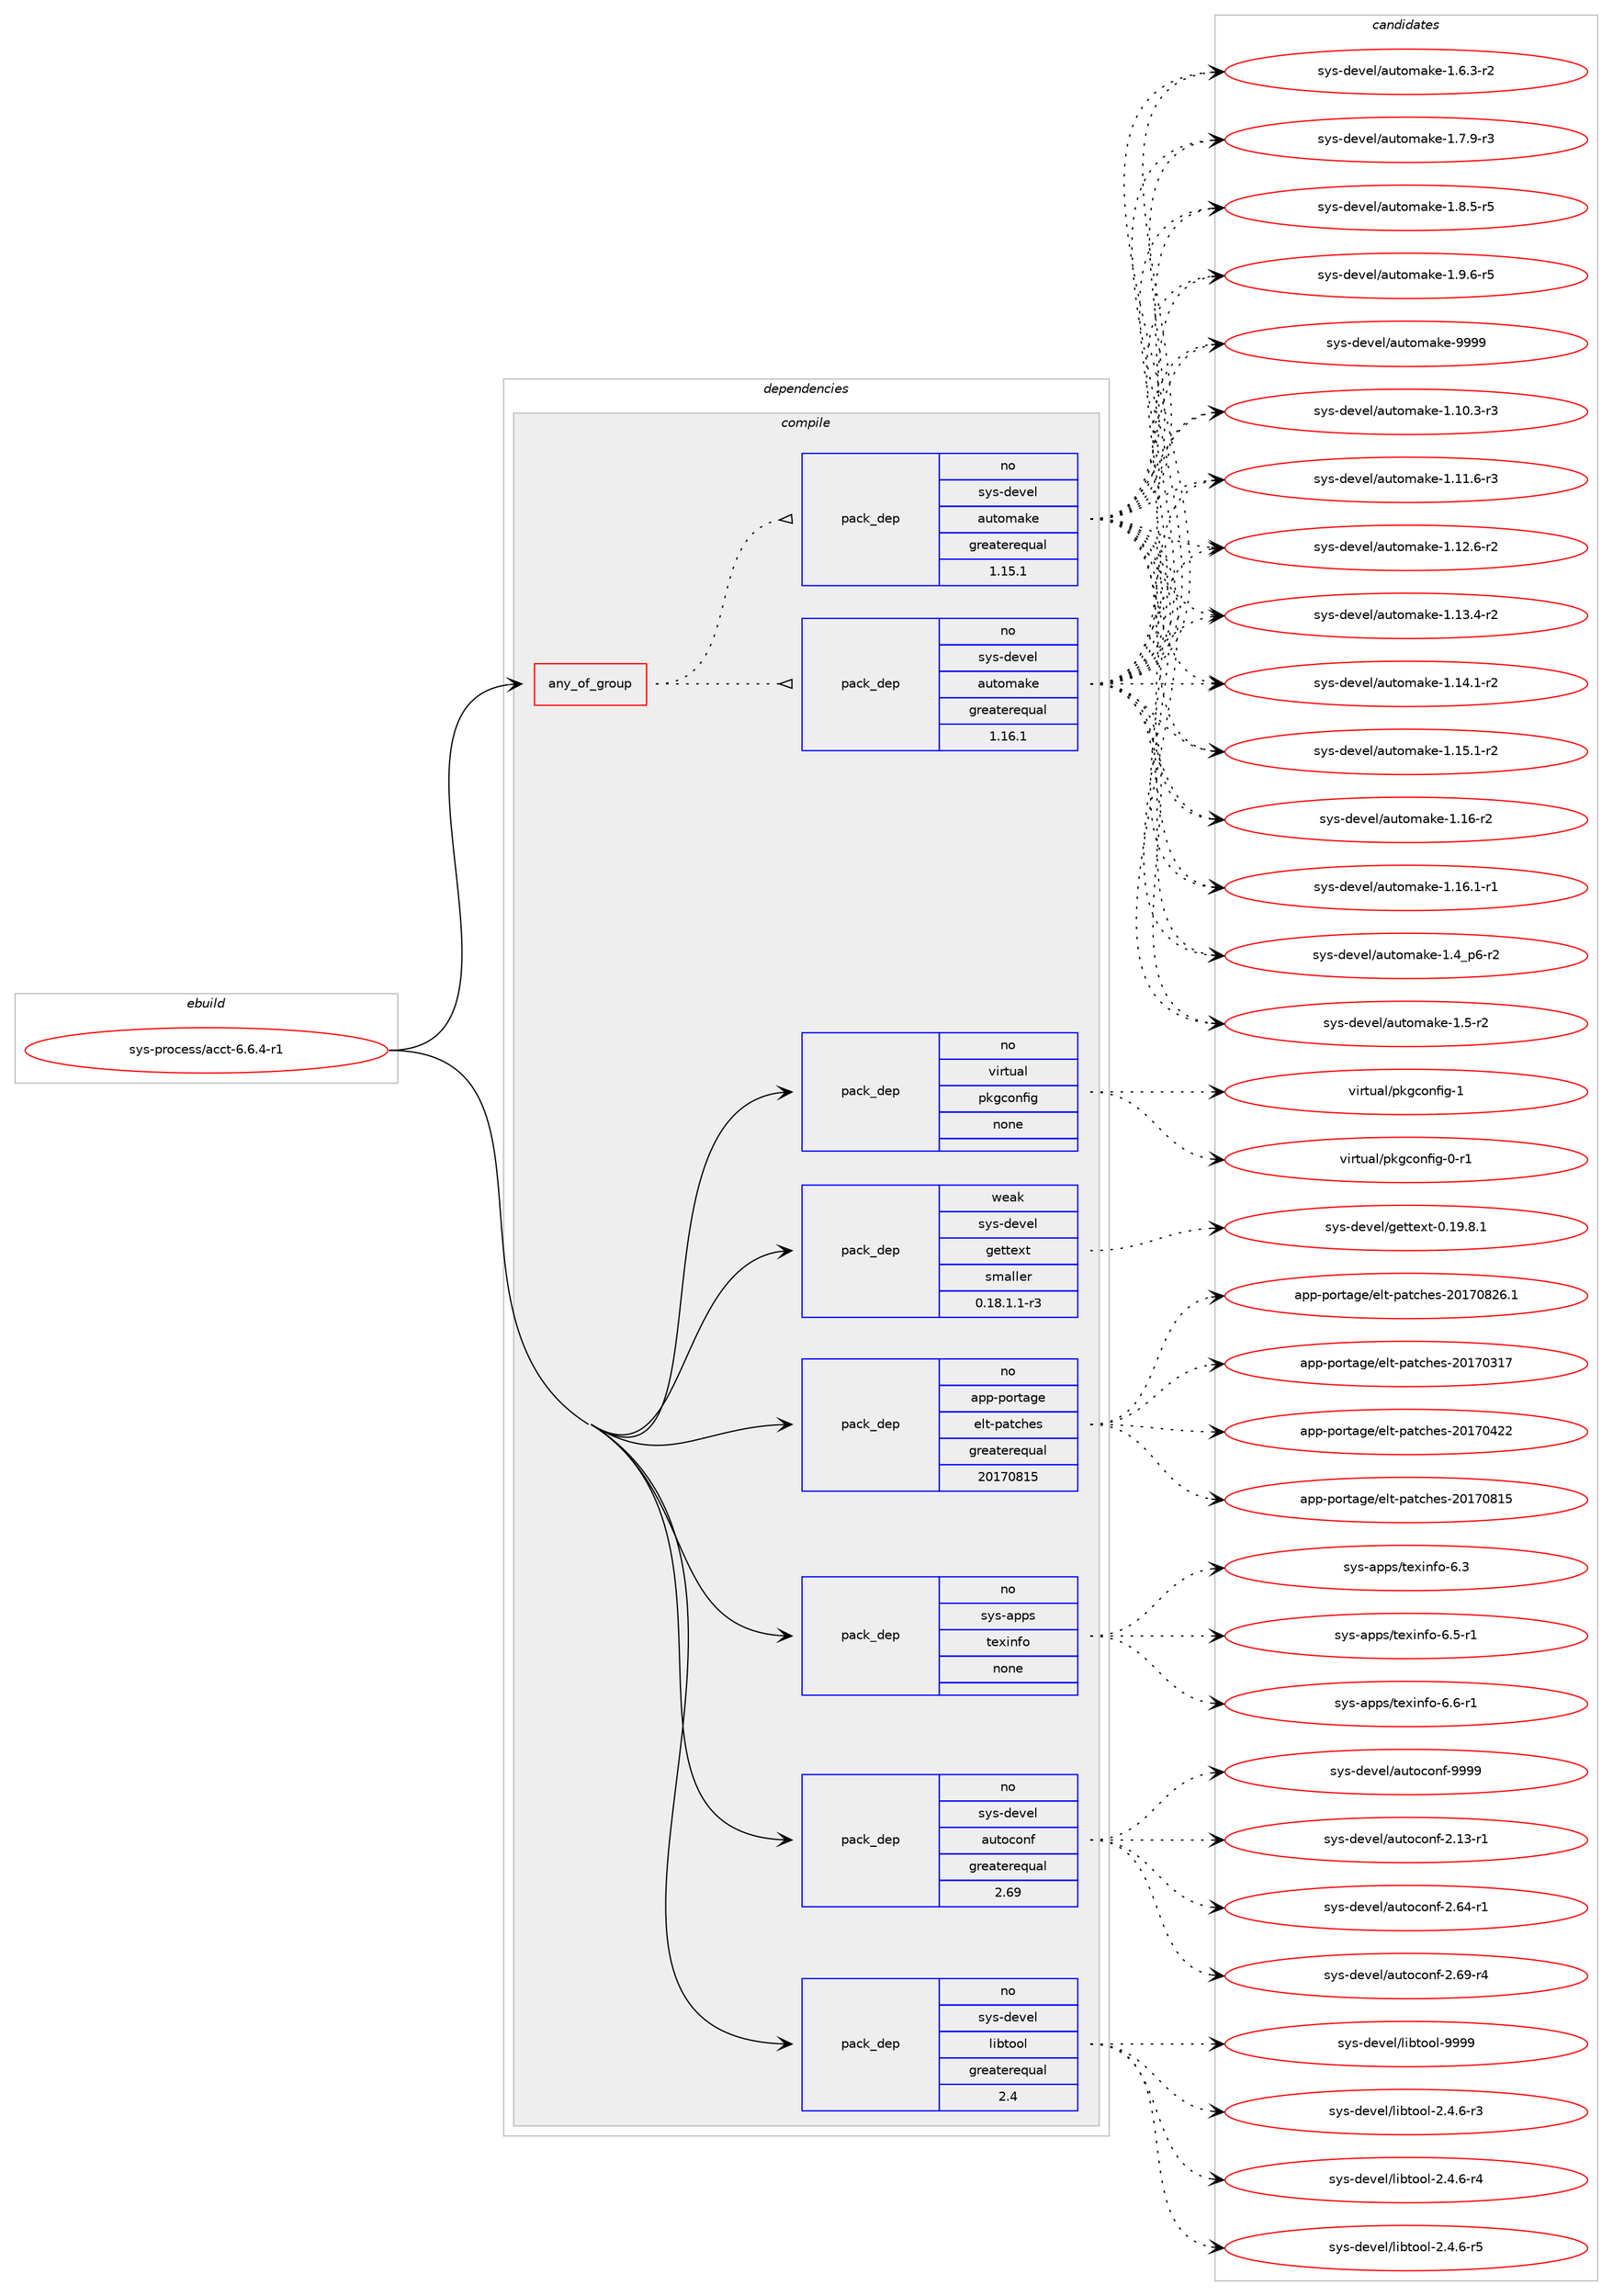 digraph prolog {

# *************
# Graph options
# *************

newrank=true;
concentrate=true;
compound=true;
graph [rankdir=LR,fontname=Helvetica,fontsize=10,ranksep=1.5];#, ranksep=2.5, nodesep=0.2];
edge  [arrowhead=vee];
node  [fontname=Helvetica,fontsize=10];

# **********
# The ebuild
# **********

subgraph cluster_leftcol {
color=gray;
rank=same;
label=<<i>ebuild</i>>;
id [label="sys-process/acct-6.6.4-r1", color=red, width=4, href="../sys-process/acct-6.6.4-r1.svg"];
}

# ****************
# The dependencies
# ****************

subgraph cluster_midcol {
color=gray;
label=<<i>dependencies</i>>;
subgraph cluster_compile {
fillcolor="#eeeeee";
style=filled;
label=<<i>compile</i>>;
subgraph any27768 {
dependency1740074 [label=<<TABLE BORDER="0" CELLBORDER="1" CELLSPACING="0" CELLPADDING="4"><TR><TD CELLPADDING="10">any_of_group</TD></TR></TABLE>>, shape=none, color=red];subgraph pack1248924 {
dependency1740075 [label=<<TABLE BORDER="0" CELLBORDER="1" CELLSPACING="0" CELLPADDING="4" WIDTH="220"><TR><TD ROWSPAN="6" CELLPADDING="30">pack_dep</TD></TR><TR><TD WIDTH="110">no</TD></TR><TR><TD>sys-devel</TD></TR><TR><TD>automake</TD></TR><TR><TD>greaterequal</TD></TR><TR><TD>1.16.1</TD></TR></TABLE>>, shape=none, color=blue];
}
dependency1740074:e -> dependency1740075:w [weight=20,style="dotted",arrowhead="oinv"];
subgraph pack1248925 {
dependency1740076 [label=<<TABLE BORDER="0" CELLBORDER="1" CELLSPACING="0" CELLPADDING="4" WIDTH="220"><TR><TD ROWSPAN="6" CELLPADDING="30">pack_dep</TD></TR><TR><TD WIDTH="110">no</TD></TR><TR><TD>sys-devel</TD></TR><TR><TD>automake</TD></TR><TR><TD>greaterequal</TD></TR><TR><TD>1.15.1</TD></TR></TABLE>>, shape=none, color=blue];
}
dependency1740074:e -> dependency1740076:w [weight=20,style="dotted",arrowhead="oinv"];
}
id:e -> dependency1740074:w [weight=20,style="solid",arrowhead="vee"];
subgraph pack1248926 {
dependency1740077 [label=<<TABLE BORDER="0" CELLBORDER="1" CELLSPACING="0" CELLPADDING="4" WIDTH="220"><TR><TD ROWSPAN="6" CELLPADDING="30">pack_dep</TD></TR><TR><TD WIDTH="110">no</TD></TR><TR><TD>app-portage</TD></TR><TR><TD>elt-patches</TD></TR><TR><TD>greaterequal</TD></TR><TR><TD>20170815</TD></TR></TABLE>>, shape=none, color=blue];
}
id:e -> dependency1740077:w [weight=20,style="solid",arrowhead="vee"];
subgraph pack1248927 {
dependency1740078 [label=<<TABLE BORDER="0" CELLBORDER="1" CELLSPACING="0" CELLPADDING="4" WIDTH="220"><TR><TD ROWSPAN="6" CELLPADDING="30">pack_dep</TD></TR><TR><TD WIDTH="110">no</TD></TR><TR><TD>sys-apps</TD></TR><TR><TD>texinfo</TD></TR><TR><TD>none</TD></TR><TR><TD></TD></TR></TABLE>>, shape=none, color=blue];
}
id:e -> dependency1740078:w [weight=20,style="solid",arrowhead="vee"];
subgraph pack1248928 {
dependency1740079 [label=<<TABLE BORDER="0" CELLBORDER="1" CELLSPACING="0" CELLPADDING="4" WIDTH="220"><TR><TD ROWSPAN="6" CELLPADDING="30">pack_dep</TD></TR><TR><TD WIDTH="110">no</TD></TR><TR><TD>sys-devel</TD></TR><TR><TD>autoconf</TD></TR><TR><TD>greaterequal</TD></TR><TR><TD>2.69</TD></TR></TABLE>>, shape=none, color=blue];
}
id:e -> dependency1740079:w [weight=20,style="solid",arrowhead="vee"];
subgraph pack1248929 {
dependency1740080 [label=<<TABLE BORDER="0" CELLBORDER="1" CELLSPACING="0" CELLPADDING="4" WIDTH="220"><TR><TD ROWSPAN="6" CELLPADDING="30">pack_dep</TD></TR><TR><TD WIDTH="110">no</TD></TR><TR><TD>sys-devel</TD></TR><TR><TD>libtool</TD></TR><TR><TD>greaterequal</TD></TR><TR><TD>2.4</TD></TR></TABLE>>, shape=none, color=blue];
}
id:e -> dependency1740080:w [weight=20,style="solid",arrowhead="vee"];
subgraph pack1248930 {
dependency1740081 [label=<<TABLE BORDER="0" CELLBORDER="1" CELLSPACING="0" CELLPADDING="4" WIDTH="220"><TR><TD ROWSPAN="6" CELLPADDING="30">pack_dep</TD></TR><TR><TD WIDTH="110">no</TD></TR><TR><TD>virtual</TD></TR><TR><TD>pkgconfig</TD></TR><TR><TD>none</TD></TR><TR><TD></TD></TR></TABLE>>, shape=none, color=blue];
}
id:e -> dependency1740081:w [weight=20,style="solid",arrowhead="vee"];
subgraph pack1248931 {
dependency1740082 [label=<<TABLE BORDER="0" CELLBORDER="1" CELLSPACING="0" CELLPADDING="4" WIDTH="220"><TR><TD ROWSPAN="6" CELLPADDING="30">pack_dep</TD></TR><TR><TD WIDTH="110">weak</TD></TR><TR><TD>sys-devel</TD></TR><TR><TD>gettext</TD></TR><TR><TD>smaller</TD></TR><TR><TD>0.18.1.1-r3</TD></TR></TABLE>>, shape=none, color=blue];
}
id:e -> dependency1740082:w [weight=20,style="solid",arrowhead="vee"];
}
subgraph cluster_compileandrun {
fillcolor="#eeeeee";
style=filled;
label=<<i>compile and run</i>>;
}
subgraph cluster_run {
fillcolor="#eeeeee";
style=filled;
label=<<i>run</i>>;
}
}

# **************
# The candidates
# **************

subgraph cluster_choices {
rank=same;
color=gray;
label=<<i>candidates</i>>;

subgraph choice1248924 {
color=black;
nodesep=1;
choice11512111545100101118101108479711711611110997107101454946494846514511451 [label="sys-devel/automake-1.10.3-r3", color=red, width=4,href="../sys-devel/automake-1.10.3-r3.svg"];
choice11512111545100101118101108479711711611110997107101454946494946544511451 [label="sys-devel/automake-1.11.6-r3", color=red, width=4,href="../sys-devel/automake-1.11.6-r3.svg"];
choice11512111545100101118101108479711711611110997107101454946495046544511450 [label="sys-devel/automake-1.12.6-r2", color=red, width=4,href="../sys-devel/automake-1.12.6-r2.svg"];
choice11512111545100101118101108479711711611110997107101454946495146524511450 [label="sys-devel/automake-1.13.4-r2", color=red, width=4,href="../sys-devel/automake-1.13.4-r2.svg"];
choice11512111545100101118101108479711711611110997107101454946495246494511450 [label="sys-devel/automake-1.14.1-r2", color=red, width=4,href="../sys-devel/automake-1.14.1-r2.svg"];
choice11512111545100101118101108479711711611110997107101454946495346494511450 [label="sys-devel/automake-1.15.1-r2", color=red, width=4,href="../sys-devel/automake-1.15.1-r2.svg"];
choice1151211154510010111810110847971171161111099710710145494649544511450 [label="sys-devel/automake-1.16-r2", color=red, width=4,href="../sys-devel/automake-1.16-r2.svg"];
choice11512111545100101118101108479711711611110997107101454946495446494511449 [label="sys-devel/automake-1.16.1-r1", color=red, width=4,href="../sys-devel/automake-1.16.1-r1.svg"];
choice115121115451001011181011084797117116111109971071014549465295112544511450 [label="sys-devel/automake-1.4_p6-r2", color=red, width=4,href="../sys-devel/automake-1.4_p6-r2.svg"];
choice11512111545100101118101108479711711611110997107101454946534511450 [label="sys-devel/automake-1.5-r2", color=red, width=4,href="../sys-devel/automake-1.5-r2.svg"];
choice115121115451001011181011084797117116111109971071014549465446514511450 [label="sys-devel/automake-1.6.3-r2", color=red, width=4,href="../sys-devel/automake-1.6.3-r2.svg"];
choice115121115451001011181011084797117116111109971071014549465546574511451 [label="sys-devel/automake-1.7.9-r3", color=red, width=4,href="../sys-devel/automake-1.7.9-r3.svg"];
choice115121115451001011181011084797117116111109971071014549465646534511453 [label="sys-devel/automake-1.8.5-r5", color=red, width=4,href="../sys-devel/automake-1.8.5-r5.svg"];
choice115121115451001011181011084797117116111109971071014549465746544511453 [label="sys-devel/automake-1.9.6-r5", color=red, width=4,href="../sys-devel/automake-1.9.6-r5.svg"];
choice115121115451001011181011084797117116111109971071014557575757 [label="sys-devel/automake-9999", color=red, width=4,href="../sys-devel/automake-9999.svg"];
dependency1740075:e -> choice11512111545100101118101108479711711611110997107101454946494846514511451:w [style=dotted,weight="100"];
dependency1740075:e -> choice11512111545100101118101108479711711611110997107101454946494946544511451:w [style=dotted,weight="100"];
dependency1740075:e -> choice11512111545100101118101108479711711611110997107101454946495046544511450:w [style=dotted,weight="100"];
dependency1740075:e -> choice11512111545100101118101108479711711611110997107101454946495146524511450:w [style=dotted,weight="100"];
dependency1740075:e -> choice11512111545100101118101108479711711611110997107101454946495246494511450:w [style=dotted,weight="100"];
dependency1740075:e -> choice11512111545100101118101108479711711611110997107101454946495346494511450:w [style=dotted,weight="100"];
dependency1740075:e -> choice1151211154510010111810110847971171161111099710710145494649544511450:w [style=dotted,weight="100"];
dependency1740075:e -> choice11512111545100101118101108479711711611110997107101454946495446494511449:w [style=dotted,weight="100"];
dependency1740075:e -> choice115121115451001011181011084797117116111109971071014549465295112544511450:w [style=dotted,weight="100"];
dependency1740075:e -> choice11512111545100101118101108479711711611110997107101454946534511450:w [style=dotted,weight="100"];
dependency1740075:e -> choice115121115451001011181011084797117116111109971071014549465446514511450:w [style=dotted,weight="100"];
dependency1740075:e -> choice115121115451001011181011084797117116111109971071014549465546574511451:w [style=dotted,weight="100"];
dependency1740075:e -> choice115121115451001011181011084797117116111109971071014549465646534511453:w [style=dotted,weight="100"];
dependency1740075:e -> choice115121115451001011181011084797117116111109971071014549465746544511453:w [style=dotted,weight="100"];
dependency1740075:e -> choice115121115451001011181011084797117116111109971071014557575757:w [style=dotted,weight="100"];
}
subgraph choice1248925 {
color=black;
nodesep=1;
choice11512111545100101118101108479711711611110997107101454946494846514511451 [label="sys-devel/automake-1.10.3-r3", color=red, width=4,href="../sys-devel/automake-1.10.3-r3.svg"];
choice11512111545100101118101108479711711611110997107101454946494946544511451 [label="sys-devel/automake-1.11.6-r3", color=red, width=4,href="../sys-devel/automake-1.11.6-r3.svg"];
choice11512111545100101118101108479711711611110997107101454946495046544511450 [label="sys-devel/automake-1.12.6-r2", color=red, width=4,href="../sys-devel/automake-1.12.6-r2.svg"];
choice11512111545100101118101108479711711611110997107101454946495146524511450 [label="sys-devel/automake-1.13.4-r2", color=red, width=4,href="../sys-devel/automake-1.13.4-r2.svg"];
choice11512111545100101118101108479711711611110997107101454946495246494511450 [label="sys-devel/automake-1.14.1-r2", color=red, width=4,href="../sys-devel/automake-1.14.1-r2.svg"];
choice11512111545100101118101108479711711611110997107101454946495346494511450 [label="sys-devel/automake-1.15.1-r2", color=red, width=4,href="../sys-devel/automake-1.15.1-r2.svg"];
choice1151211154510010111810110847971171161111099710710145494649544511450 [label="sys-devel/automake-1.16-r2", color=red, width=4,href="../sys-devel/automake-1.16-r2.svg"];
choice11512111545100101118101108479711711611110997107101454946495446494511449 [label="sys-devel/automake-1.16.1-r1", color=red, width=4,href="../sys-devel/automake-1.16.1-r1.svg"];
choice115121115451001011181011084797117116111109971071014549465295112544511450 [label="sys-devel/automake-1.4_p6-r2", color=red, width=4,href="../sys-devel/automake-1.4_p6-r2.svg"];
choice11512111545100101118101108479711711611110997107101454946534511450 [label="sys-devel/automake-1.5-r2", color=red, width=4,href="../sys-devel/automake-1.5-r2.svg"];
choice115121115451001011181011084797117116111109971071014549465446514511450 [label="sys-devel/automake-1.6.3-r2", color=red, width=4,href="../sys-devel/automake-1.6.3-r2.svg"];
choice115121115451001011181011084797117116111109971071014549465546574511451 [label="sys-devel/automake-1.7.9-r3", color=red, width=4,href="../sys-devel/automake-1.7.9-r3.svg"];
choice115121115451001011181011084797117116111109971071014549465646534511453 [label="sys-devel/automake-1.8.5-r5", color=red, width=4,href="../sys-devel/automake-1.8.5-r5.svg"];
choice115121115451001011181011084797117116111109971071014549465746544511453 [label="sys-devel/automake-1.9.6-r5", color=red, width=4,href="../sys-devel/automake-1.9.6-r5.svg"];
choice115121115451001011181011084797117116111109971071014557575757 [label="sys-devel/automake-9999", color=red, width=4,href="../sys-devel/automake-9999.svg"];
dependency1740076:e -> choice11512111545100101118101108479711711611110997107101454946494846514511451:w [style=dotted,weight="100"];
dependency1740076:e -> choice11512111545100101118101108479711711611110997107101454946494946544511451:w [style=dotted,weight="100"];
dependency1740076:e -> choice11512111545100101118101108479711711611110997107101454946495046544511450:w [style=dotted,weight="100"];
dependency1740076:e -> choice11512111545100101118101108479711711611110997107101454946495146524511450:w [style=dotted,weight="100"];
dependency1740076:e -> choice11512111545100101118101108479711711611110997107101454946495246494511450:w [style=dotted,weight="100"];
dependency1740076:e -> choice11512111545100101118101108479711711611110997107101454946495346494511450:w [style=dotted,weight="100"];
dependency1740076:e -> choice1151211154510010111810110847971171161111099710710145494649544511450:w [style=dotted,weight="100"];
dependency1740076:e -> choice11512111545100101118101108479711711611110997107101454946495446494511449:w [style=dotted,weight="100"];
dependency1740076:e -> choice115121115451001011181011084797117116111109971071014549465295112544511450:w [style=dotted,weight="100"];
dependency1740076:e -> choice11512111545100101118101108479711711611110997107101454946534511450:w [style=dotted,weight="100"];
dependency1740076:e -> choice115121115451001011181011084797117116111109971071014549465446514511450:w [style=dotted,weight="100"];
dependency1740076:e -> choice115121115451001011181011084797117116111109971071014549465546574511451:w [style=dotted,weight="100"];
dependency1740076:e -> choice115121115451001011181011084797117116111109971071014549465646534511453:w [style=dotted,weight="100"];
dependency1740076:e -> choice115121115451001011181011084797117116111109971071014549465746544511453:w [style=dotted,weight="100"];
dependency1740076:e -> choice115121115451001011181011084797117116111109971071014557575757:w [style=dotted,weight="100"];
}
subgraph choice1248926 {
color=black;
nodesep=1;
choice97112112451121111141169710310147101108116451129711699104101115455048495548514955 [label="app-portage/elt-patches-20170317", color=red, width=4,href="../app-portage/elt-patches-20170317.svg"];
choice97112112451121111141169710310147101108116451129711699104101115455048495548525050 [label="app-portage/elt-patches-20170422", color=red, width=4,href="../app-portage/elt-patches-20170422.svg"];
choice97112112451121111141169710310147101108116451129711699104101115455048495548564953 [label="app-portage/elt-patches-20170815", color=red, width=4,href="../app-portage/elt-patches-20170815.svg"];
choice971121124511211111411697103101471011081164511297116991041011154550484955485650544649 [label="app-portage/elt-patches-20170826.1", color=red, width=4,href="../app-portage/elt-patches-20170826.1.svg"];
dependency1740077:e -> choice97112112451121111141169710310147101108116451129711699104101115455048495548514955:w [style=dotted,weight="100"];
dependency1740077:e -> choice97112112451121111141169710310147101108116451129711699104101115455048495548525050:w [style=dotted,weight="100"];
dependency1740077:e -> choice97112112451121111141169710310147101108116451129711699104101115455048495548564953:w [style=dotted,weight="100"];
dependency1740077:e -> choice971121124511211111411697103101471011081164511297116991041011154550484955485650544649:w [style=dotted,weight="100"];
}
subgraph choice1248927 {
color=black;
nodesep=1;
choice11512111545971121121154711610112010511010211145544651 [label="sys-apps/texinfo-6.3", color=red, width=4,href="../sys-apps/texinfo-6.3.svg"];
choice115121115459711211211547116101120105110102111455446534511449 [label="sys-apps/texinfo-6.5-r1", color=red, width=4,href="../sys-apps/texinfo-6.5-r1.svg"];
choice115121115459711211211547116101120105110102111455446544511449 [label="sys-apps/texinfo-6.6-r1", color=red, width=4,href="../sys-apps/texinfo-6.6-r1.svg"];
dependency1740078:e -> choice11512111545971121121154711610112010511010211145544651:w [style=dotted,weight="100"];
dependency1740078:e -> choice115121115459711211211547116101120105110102111455446534511449:w [style=dotted,weight="100"];
dependency1740078:e -> choice115121115459711211211547116101120105110102111455446544511449:w [style=dotted,weight="100"];
}
subgraph choice1248928 {
color=black;
nodesep=1;
choice1151211154510010111810110847971171161119911111010245504649514511449 [label="sys-devel/autoconf-2.13-r1", color=red, width=4,href="../sys-devel/autoconf-2.13-r1.svg"];
choice1151211154510010111810110847971171161119911111010245504654524511449 [label="sys-devel/autoconf-2.64-r1", color=red, width=4,href="../sys-devel/autoconf-2.64-r1.svg"];
choice1151211154510010111810110847971171161119911111010245504654574511452 [label="sys-devel/autoconf-2.69-r4", color=red, width=4,href="../sys-devel/autoconf-2.69-r4.svg"];
choice115121115451001011181011084797117116111991111101024557575757 [label="sys-devel/autoconf-9999", color=red, width=4,href="../sys-devel/autoconf-9999.svg"];
dependency1740079:e -> choice1151211154510010111810110847971171161119911111010245504649514511449:w [style=dotted,weight="100"];
dependency1740079:e -> choice1151211154510010111810110847971171161119911111010245504654524511449:w [style=dotted,weight="100"];
dependency1740079:e -> choice1151211154510010111810110847971171161119911111010245504654574511452:w [style=dotted,weight="100"];
dependency1740079:e -> choice115121115451001011181011084797117116111991111101024557575757:w [style=dotted,weight="100"];
}
subgraph choice1248929 {
color=black;
nodesep=1;
choice1151211154510010111810110847108105981161111111084550465246544511451 [label="sys-devel/libtool-2.4.6-r3", color=red, width=4,href="../sys-devel/libtool-2.4.6-r3.svg"];
choice1151211154510010111810110847108105981161111111084550465246544511452 [label="sys-devel/libtool-2.4.6-r4", color=red, width=4,href="../sys-devel/libtool-2.4.6-r4.svg"];
choice1151211154510010111810110847108105981161111111084550465246544511453 [label="sys-devel/libtool-2.4.6-r5", color=red, width=4,href="../sys-devel/libtool-2.4.6-r5.svg"];
choice1151211154510010111810110847108105981161111111084557575757 [label="sys-devel/libtool-9999", color=red, width=4,href="../sys-devel/libtool-9999.svg"];
dependency1740080:e -> choice1151211154510010111810110847108105981161111111084550465246544511451:w [style=dotted,weight="100"];
dependency1740080:e -> choice1151211154510010111810110847108105981161111111084550465246544511452:w [style=dotted,weight="100"];
dependency1740080:e -> choice1151211154510010111810110847108105981161111111084550465246544511453:w [style=dotted,weight="100"];
dependency1740080:e -> choice1151211154510010111810110847108105981161111111084557575757:w [style=dotted,weight="100"];
}
subgraph choice1248930 {
color=black;
nodesep=1;
choice11810511411611797108471121071039911111010210510345484511449 [label="virtual/pkgconfig-0-r1", color=red, width=4,href="../virtual/pkgconfig-0-r1.svg"];
choice1181051141161179710847112107103991111101021051034549 [label="virtual/pkgconfig-1", color=red, width=4,href="../virtual/pkgconfig-1.svg"];
dependency1740081:e -> choice11810511411611797108471121071039911111010210510345484511449:w [style=dotted,weight="100"];
dependency1740081:e -> choice1181051141161179710847112107103991111101021051034549:w [style=dotted,weight="100"];
}
subgraph choice1248931 {
color=black;
nodesep=1;
choice1151211154510010111810110847103101116116101120116454846495746564649 [label="sys-devel/gettext-0.19.8.1", color=red, width=4,href="../sys-devel/gettext-0.19.8.1.svg"];
dependency1740082:e -> choice1151211154510010111810110847103101116116101120116454846495746564649:w [style=dotted,weight="100"];
}
}

}
